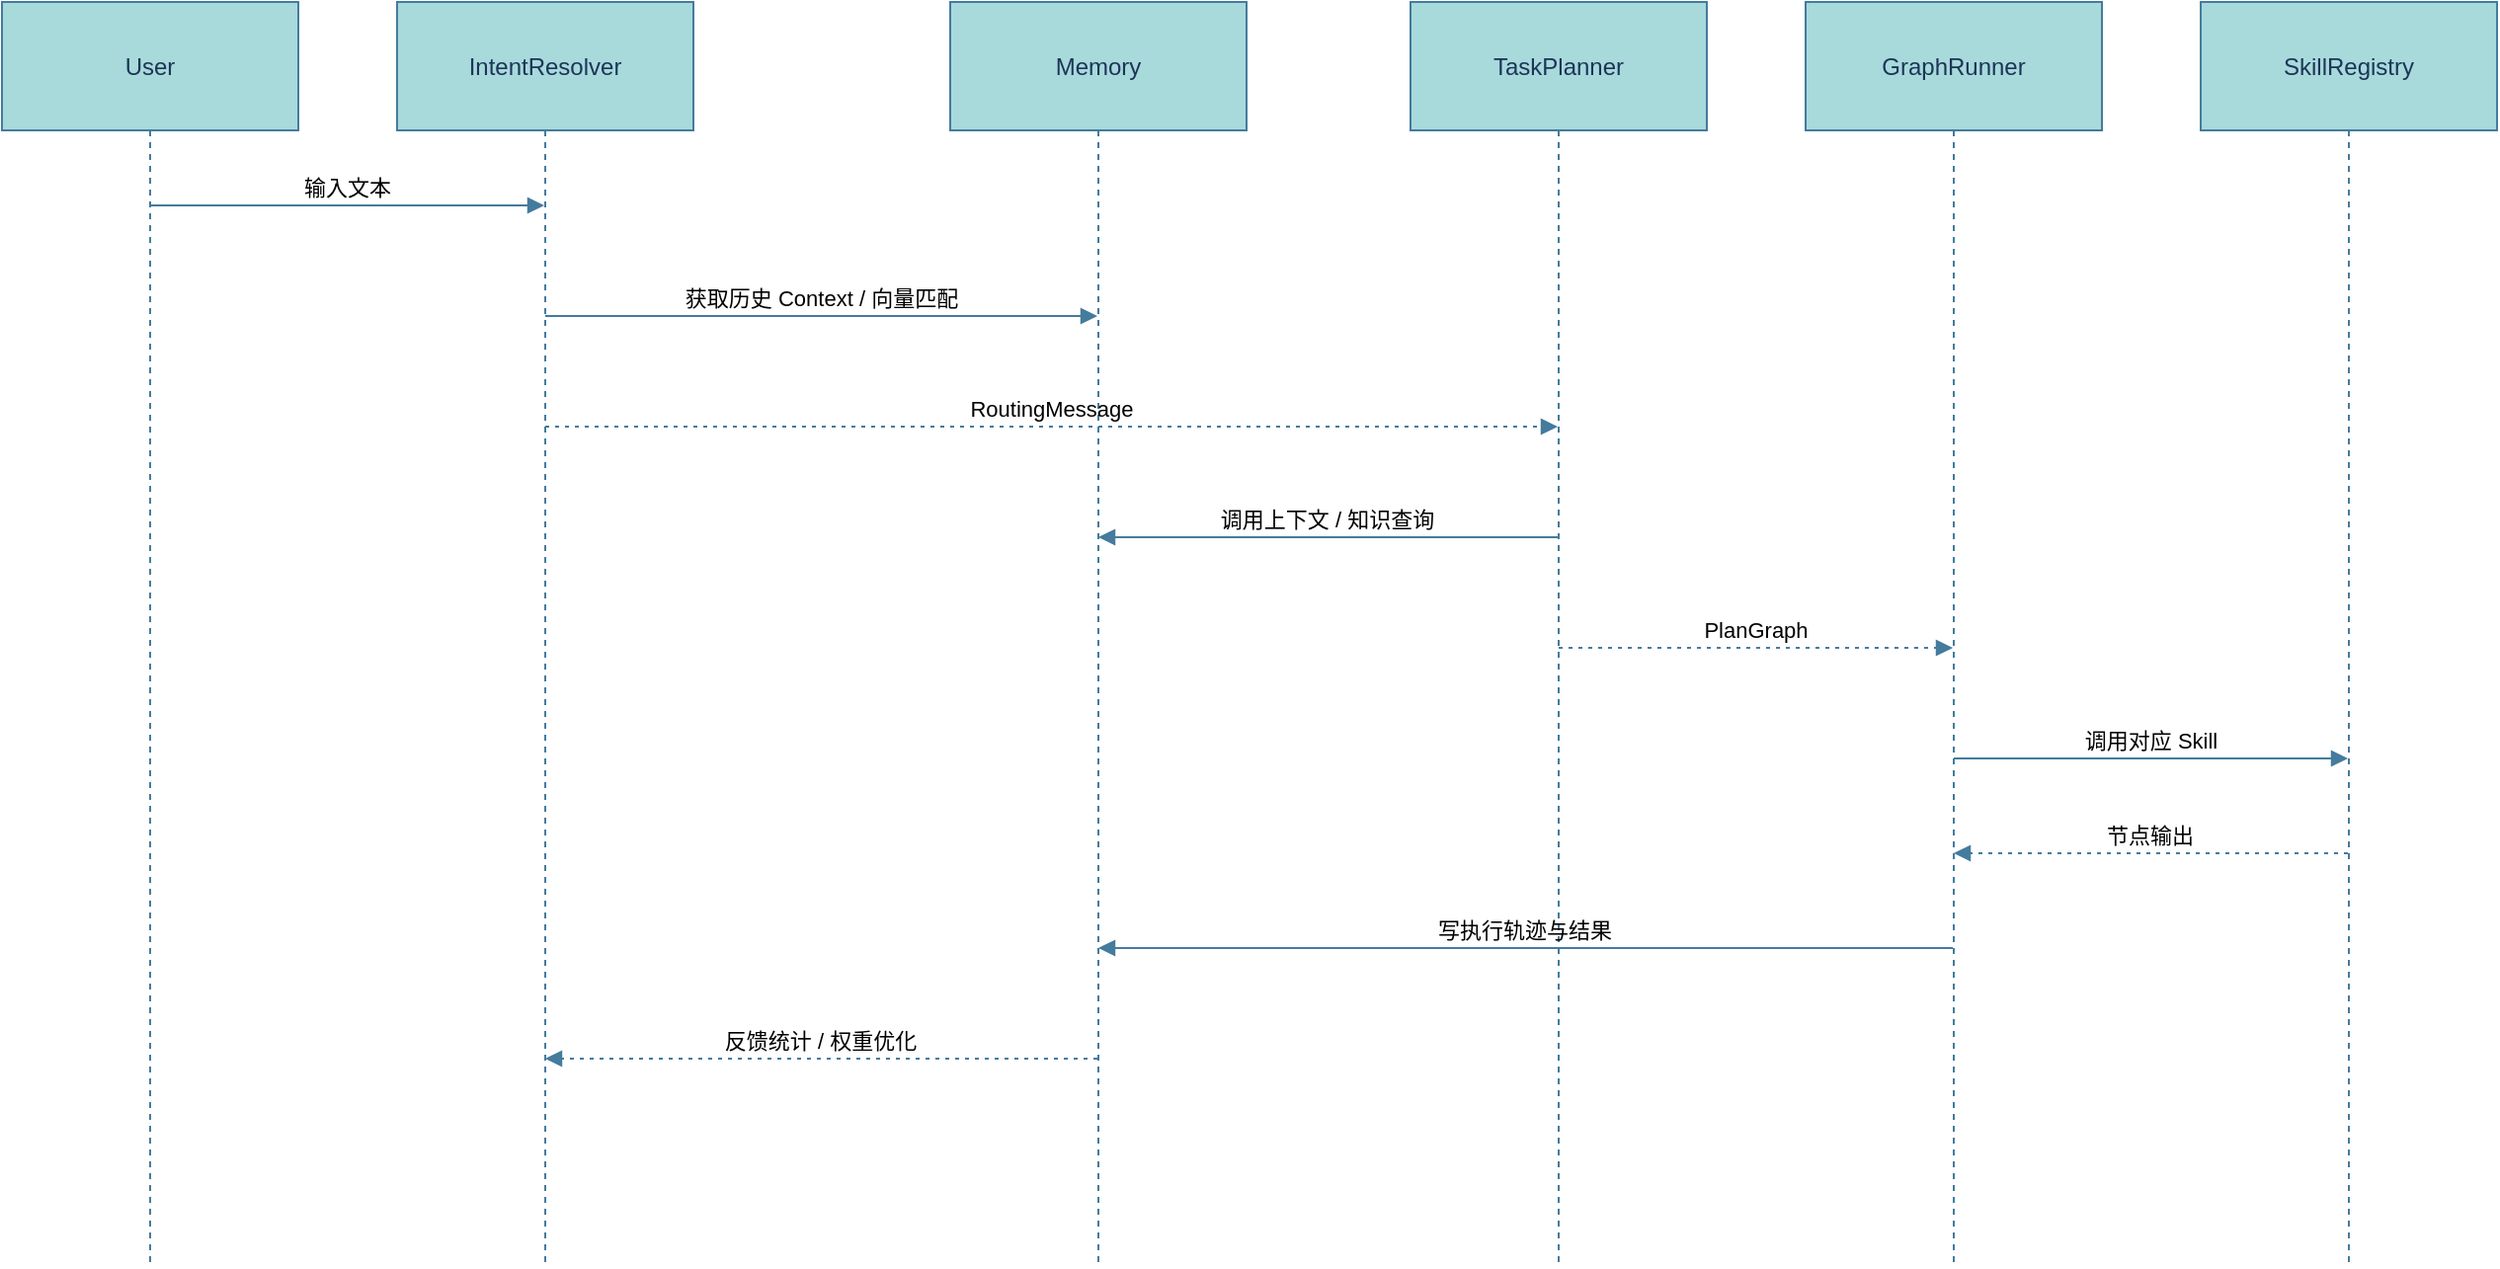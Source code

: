 <mxfile version="28.2.8">
  <diagram name="第 1 页" id="N0gdLDoWs_QAm-wlj_sy">
    <mxGraphModel dx="1018" dy="571" grid="1" gridSize="10" guides="1" tooltips="1" connect="1" arrows="1" fold="1" page="1" pageScale="1" pageWidth="827" pageHeight="1169" math="0" shadow="0">
      <root>
        <mxCell id="0" />
        <mxCell id="1" parent="0" />
        <mxCell id="0xEQBiROoBpo4O9zLup9-1" value="User" style="shape=umlLifeline;perimeter=lifelinePerimeter;whiteSpace=wrap;container=1;dropTarget=0;collapsible=0;recursiveResize=0;outlineConnect=0;portConstraint=eastwest;newEdgeStyle={&quot;edgeStyle&quot;:&quot;elbowEdgeStyle&quot;,&quot;elbow&quot;:&quot;vertical&quot;,&quot;curved&quot;:0,&quot;rounded&quot;:0};size=65;labelBackgroundColor=none;fillColor=#A8DADC;strokeColor=#457B9D;fontColor=#1D3557;" vertex="1" parent="1">
          <mxGeometry x="20" y="20" width="150" height="640" as="geometry" />
        </mxCell>
        <mxCell id="0xEQBiROoBpo4O9zLup9-2" value="IntentResolver" style="shape=umlLifeline;perimeter=lifelinePerimeter;whiteSpace=wrap;container=1;dropTarget=0;collapsible=0;recursiveResize=0;outlineConnect=0;portConstraint=eastwest;newEdgeStyle={&quot;edgeStyle&quot;:&quot;elbowEdgeStyle&quot;,&quot;elbow&quot;:&quot;vertical&quot;,&quot;curved&quot;:0,&quot;rounded&quot;:0};size=65;labelBackgroundColor=none;fillColor=#A8DADC;strokeColor=#457B9D;fontColor=#1D3557;" vertex="1" parent="1">
          <mxGeometry x="220" y="20" width="150" height="640" as="geometry" />
        </mxCell>
        <mxCell id="0xEQBiROoBpo4O9zLup9-3" value="Memory" style="shape=umlLifeline;perimeter=lifelinePerimeter;whiteSpace=wrap;container=1;dropTarget=0;collapsible=0;recursiveResize=0;outlineConnect=0;portConstraint=eastwest;newEdgeStyle={&quot;edgeStyle&quot;:&quot;elbowEdgeStyle&quot;,&quot;elbow&quot;:&quot;vertical&quot;,&quot;curved&quot;:0,&quot;rounded&quot;:0};size=65;labelBackgroundColor=none;fillColor=#A8DADC;strokeColor=#457B9D;fontColor=#1D3557;" vertex="1" parent="1">
          <mxGeometry x="500" y="20" width="150" height="640" as="geometry" />
        </mxCell>
        <mxCell id="0xEQBiROoBpo4O9zLup9-4" value="TaskPlanner" style="shape=umlLifeline;perimeter=lifelinePerimeter;whiteSpace=wrap;container=1;dropTarget=0;collapsible=0;recursiveResize=0;outlineConnect=0;portConstraint=eastwest;newEdgeStyle={&quot;edgeStyle&quot;:&quot;elbowEdgeStyle&quot;,&quot;elbow&quot;:&quot;vertical&quot;,&quot;curved&quot;:0,&quot;rounded&quot;:0};size=65;labelBackgroundColor=none;fillColor=#A8DADC;strokeColor=#457B9D;fontColor=#1D3557;" vertex="1" parent="1">
          <mxGeometry x="733" y="20" width="150" height="640" as="geometry" />
        </mxCell>
        <mxCell id="0xEQBiROoBpo4O9zLup9-5" value="GraphRunner" style="shape=umlLifeline;perimeter=lifelinePerimeter;whiteSpace=wrap;container=1;dropTarget=0;collapsible=0;recursiveResize=0;outlineConnect=0;portConstraint=eastwest;newEdgeStyle={&quot;edgeStyle&quot;:&quot;elbowEdgeStyle&quot;,&quot;elbow&quot;:&quot;vertical&quot;,&quot;curved&quot;:0,&quot;rounded&quot;:0};size=65;labelBackgroundColor=none;fillColor=#A8DADC;strokeColor=#457B9D;fontColor=#1D3557;" vertex="1" parent="1">
          <mxGeometry x="933" y="20" width="150" height="640" as="geometry" />
        </mxCell>
        <mxCell id="0xEQBiROoBpo4O9zLup9-6" value="SkillRegistry" style="shape=umlLifeline;perimeter=lifelinePerimeter;whiteSpace=wrap;container=1;dropTarget=0;collapsible=0;recursiveResize=0;outlineConnect=0;portConstraint=eastwest;newEdgeStyle={&quot;edgeStyle&quot;:&quot;elbowEdgeStyle&quot;,&quot;elbow&quot;:&quot;vertical&quot;,&quot;curved&quot;:0,&quot;rounded&quot;:0};size=65;labelBackgroundColor=none;fillColor=#A8DADC;strokeColor=#457B9D;fontColor=#1D3557;" vertex="1" parent="1">
          <mxGeometry x="1133" y="20" width="150" height="640" as="geometry" />
        </mxCell>
        <mxCell id="0xEQBiROoBpo4O9zLup9-7" value="输入文本" style="verticalAlign=bottom;edgeStyle=elbowEdgeStyle;elbow=vertical;curved=0;rounded=0;endArrow=block;labelBackgroundColor=none;strokeColor=#457B9D;fontColor=default;" edge="1" parent="1" source="0xEQBiROoBpo4O9zLup9-1" target="0xEQBiROoBpo4O9zLup9-2">
          <mxGeometry relative="1" as="geometry">
            <Array as="points">
              <mxPoint x="204" y="123" />
            </Array>
          </mxGeometry>
        </mxCell>
        <mxCell id="0xEQBiROoBpo4O9zLup9-8" value="获取历史 Context / 向量匹配" style="verticalAlign=bottom;edgeStyle=elbowEdgeStyle;elbow=vertical;curved=0;rounded=0;endArrow=block;labelBackgroundColor=none;strokeColor=#457B9D;fontColor=default;" edge="1" parent="1" source="0xEQBiROoBpo4O9zLup9-2" target="0xEQBiROoBpo4O9zLup9-3">
          <mxGeometry relative="1" as="geometry">
            <Array as="points">
              <mxPoint x="444" y="179" />
            </Array>
          </mxGeometry>
        </mxCell>
        <mxCell id="0xEQBiROoBpo4O9zLup9-9" value="RoutingMessage" style="verticalAlign=bottom;edgeStyle=elbowEdgeStyle;elbow=vertical;curved=0;rounded=0;dashed=1;dashPattern=2 3;endArrow=block;labelBackgroundColor=none;strokeColor=#457B9D;fontColor=default;" edge="1" parent="1" source="0xEQBiROoBpo4O9zLup9-2" target="0xEQBiROoBpo4O9zLup9-4">
          <mxGeometry relative="1" as="geometry">
            <Array as="points">
              <mxPoint x="560" y="235" />
            </Array>
          </mxGeometry>
        </mxCell>
        <mxCell id="0xEQBiROoBpo4O9zLup9-10" value="调用上下文 / 知识查询" style="verticalAlign=bottom;edgeStyle=elbowEdgeStyle;elbow=vertical;curved=0;rounded=0;endArrow=block;labelBackgroundColor=none;strokeColor=#457B9D;fontColor=default;" edge="1" parent="1" source="0xEQBiROoBpo4O9zLup9-4" target="0xEQBiROoBpo4O9zLup9-3">
          <mxGeometry relative="1" as="geometry">
            <Array as="points">
              <mxPoint x="703" y="291" />
            </Array>
          </mxGeometry>
        </mxCell>
        <mxCell id="0xEQBiROoBpo4O9zLup9-11" value="PlanGraph" style="verticalAlign=bottom;edgeStyle=elbowEdgeStyle;elbow=vertical;curved=0;rounded=0;dashed=1;dashPattern=2 3;endArrow=block;labelBackgroundColor=none;strokeColor=#457B9D;fontColor=default;" edge="1" parent="1" source="0xEQBiROoBpo4O9zLup9-4" target="0xEQBiROoBpo4O9zLup9-5">
          <mxGeometry relative="1" as="geometry">
            <Array as="points">
              <mxPoint x="917" y="347" />
            </Array>
          </mxGeometry>
        </mxCell>
        <mxCell id="0xEQBiROoBpo4O9zLup9-12" value="调用对应 Skill" style="verticalAlign=bottom;edgeStyle=elbowEdgeStyle;elbow=vertical;curved=0;rounded=0;endArrow=block;labelBackgroundColor=none;strokeColor=#457B9D;fontColor=default;" edge="1" parent="1" source="0xEQBiROoBpo4O9zLup9-5" target="0xEQBiROoBpo4O9zLup9-6">
          <mxGeometry relative="1" as="geometry">
            <Array as="points">
              <mxPoint x="1117" y="403" />
            </Array>
          </mxGeometry>
        </mxCell>
        <mxCell id="0xEQBiROoBpo4O9zLup9-13" value="节点输出" style="verticalAlign=bottom;edgeStyle=elbowEdgeStyle;elbow=vertical;curved=0;rounded=0;dashed=1;dashPattern=2 3;endArrow=block;labelBackgroundColor=none;strokeColor=#457B9D;fontColor=default;" edge="1" parent="1" source="0xEQBiROoBpo4O9zLup9-6" target="0xEQBiROoBpo4O9zLup9-5">
          <mxGeometry relative="1" as="geometry">
            <Array as="points">
              <mxPoint x="1120" y="451" />
            </Array>
          </mxGeometry>
        </mxCell>
        <mxCell id="0xEQBiROoBpo4O9zLup9-14" value="写执行轨迹与结果" style="verticalAlign=bottom;edgeStyle=elbowEdgeStyle;elbow=vertical;curved=0;rounded=0;endArrow=block;labelBackgroundColor=none;strokeColor=#457B9D;fontColor=default;" edge="1" parent="1" source="0xEQBiROoBpo4O9zLup9-5" target="0xEQBiROoBpo4O9zLup9-3">
          <mxGeometry relative="1" as="geometry">
            <Array as="points">
              <mxPoint x="803" y="499" />
            </Array>
          </mxGeometry>
        </mxCell>
        <mxCell id="0xEQBiROoBpo4O9zLup9-15" value="反馈统计 / 权重优化" style="verticalAlign=bottom;edgeStyle=elbowEdgeStyle;elbow=vertical;curved=0;rounded=0;dashed=1;dashPattern=2 3;endArrow=block;labelBackgroundColor=none;strokeColor=#457B9D;fontColor=default;" edge="1" parent="1" source="0xEQBiROoBpo4O9zLup9-3" target="0xEQBiROoBpo4O9zLup9-2">
          <mxGeometry relative="1" as="geometry">
            <Array as="points">
              <mxPoint x="447" y="555" />
            </Array>
          </mxGeometry>
        </mxCell>
      </root>
    </mxGraphModel>
  </diagram>
</mxfile>
